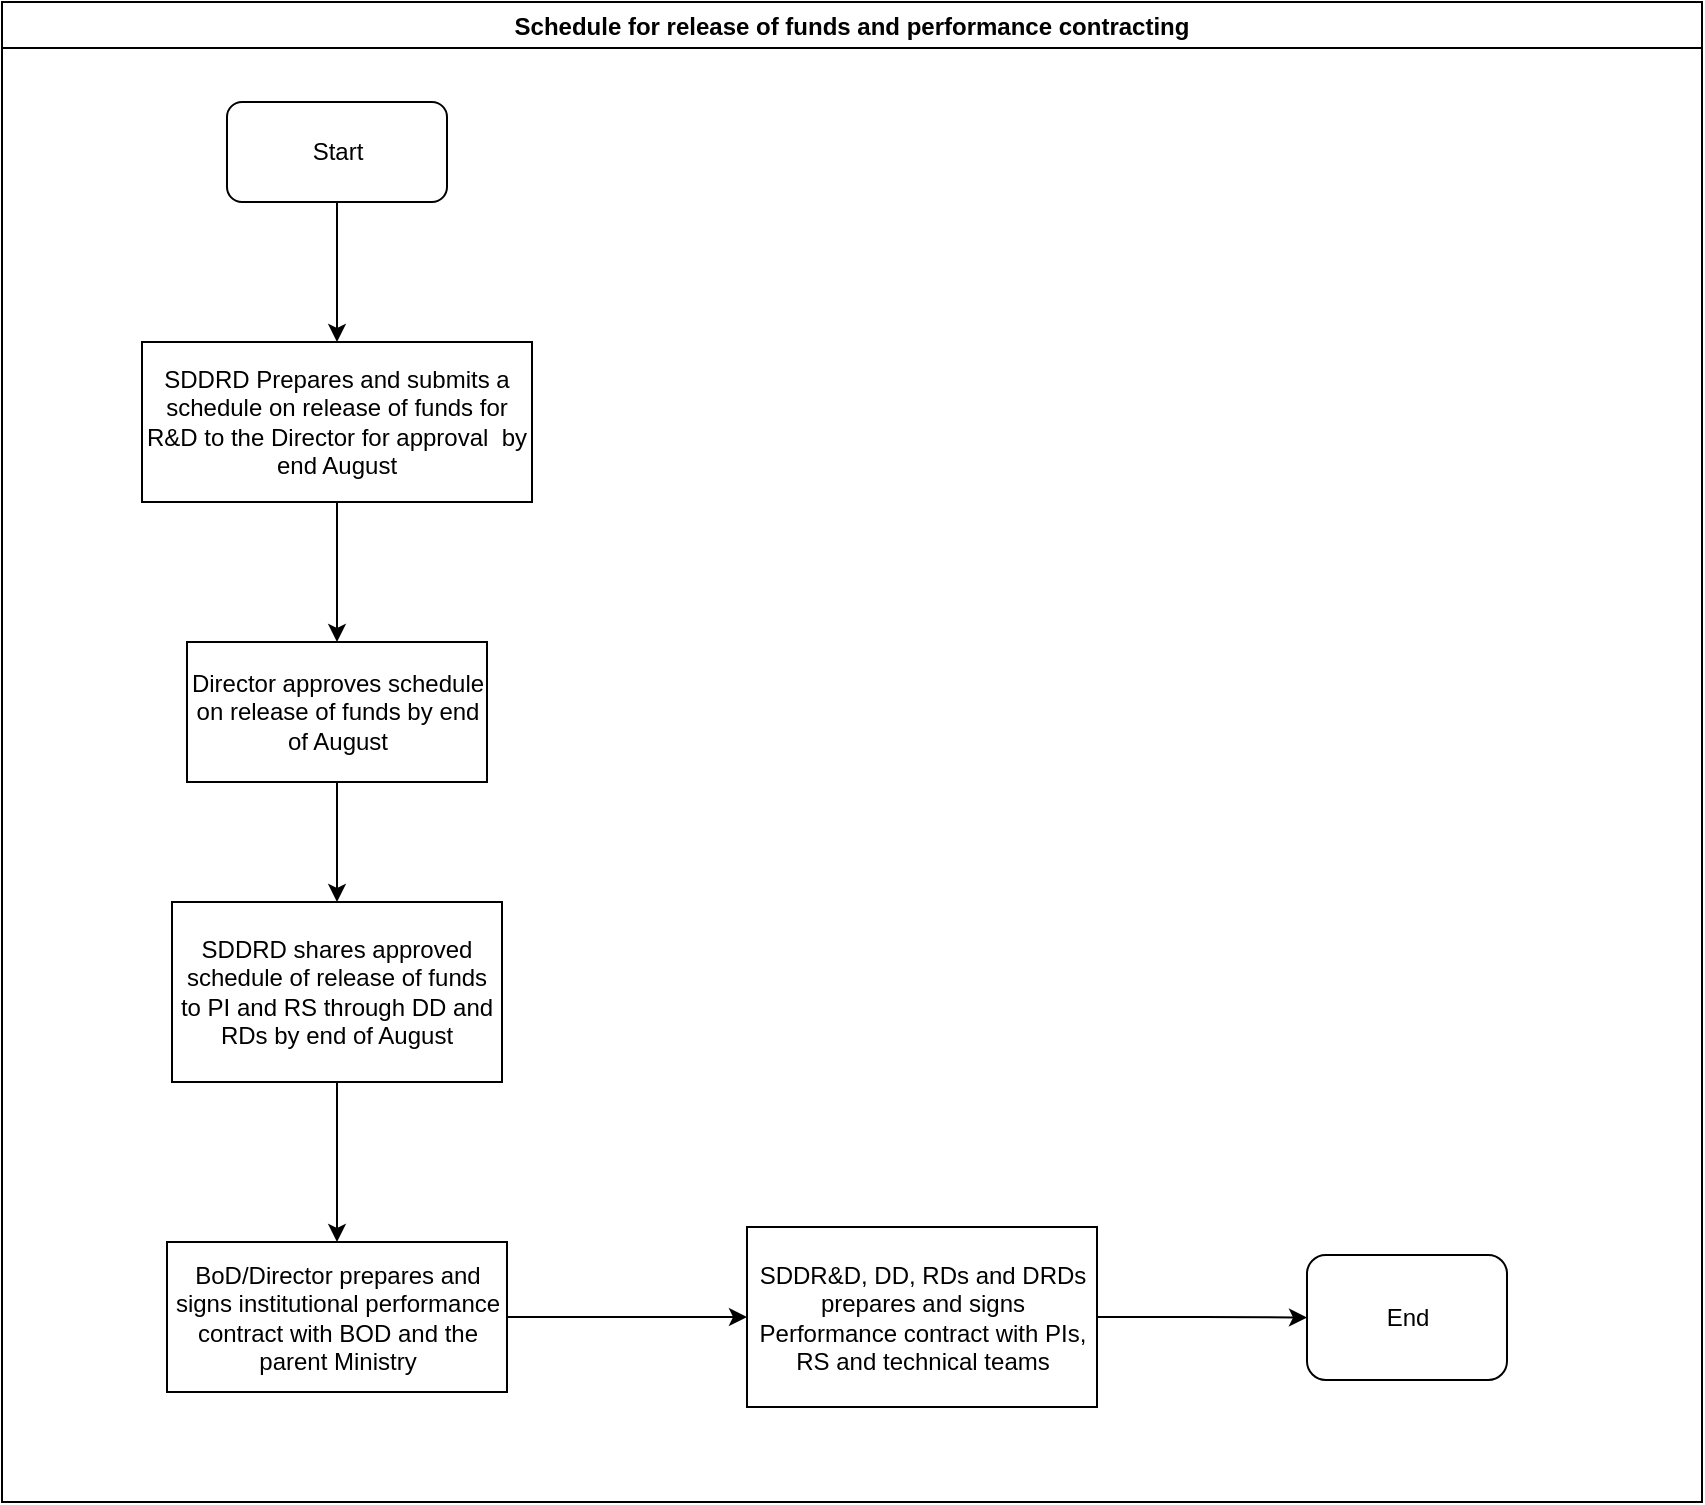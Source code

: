 <mxfile version="14.2.7" type="github">
  <diagram id="ledTK3Jc3U8G42aMWWrB" name="Page-1">
    <mxGraphModel dx="1038" dy="547" grid="1" gridSize="10" guides="1" tooltips="1" connect="1" arrows="1" fold="1" page="1" pageScale="1" pageWidth="1169" pageHeight="827" math="0" shadow="0">
      <root>
        <mxCell id="0" />
        <mxCell id="1" parent="0" />
        <mxCell id="XpzHF-PTDB18xO61Rv8e-2" value="Schedule for release of funds and performance contracting" style="swimlane;" vertex="1" parent="1">
          <mxGeometry x="10" y="10" width="850" height="750" as="geometry" />
        </mxCell>
        <mxCell id="XpzHF-PTDB18xO61Rv8e-3" value="Start" style="rounded=1;whiteSpace=wrap;html=1;" vertex="1" parent="XpzHF-PTDB18xO61Rv8e-2">
          <mxGeometry x="112.5" y="50" width="110" height="50" as="geometry" />
        </mxCell>
        <mxCell id="XpzHF-PTDB18xO61Rv8e-6" value="SDDRD Prepares and submits a schedule on release of funds for R&amp;amp;D to the Director for approval&amp;nbsp; by end August" style="rounded=0;whiteSpace=wrap;html=1;" vertex="1" parent="XpzHF-PTDB18xO61Rv8e-2">
          <mxGeometry x="70" y="170" width="195" height="80" as="geometry" />
        </mxCell>
        <mxCell id="XpzHF-PTDB18xO61Rv8e-5" value="" style="edgeStyle=orthogonalEdgeStyle;rounded=0;orthogonalLoop=1;jettySize=auto;html=1;" edge="1" parent="XpzHF-PTDB18xO61Rv8e-2" source="XpzHF-PTDB18xO61Rv8e-3" target="XpzHF-PTDB18xO61Rv8e-6">
          <mxGeometry relative="1" as="geometry">
            <mxPoint x="167.5" y="175" as="targetPoint" />
          </mxGeometry>
        </mxCell>
        <mxCell id="XpzHF-PTDB18xO61Rv8e-7" value="Director approves schedule on release of funds by end of August" style="whiteSpace=wrap;html=1;rounded=0;" vertex="1" parent="XpzHF-PTDB18xO61Rv8e-2">
          <mxGeometry x="92.5" y="320" width="150" height="70" as="geometry" />
        </mxCell>
        <mxCell id="XpzHF-PTDB18xO61Rv8e-8" value="" style="edgeStyle=orthogonalEdgeStyle;rounded=0;orthogonalLoop=1;jettySize=auto;html=1;" edge="1" parent="XpzHF-PTDB18xO61Rv8e-2" source="XpzHF-PTDB18xO61Rv8e-6" target="XpzHF-PTDB18xO61Rv8e-7">
          <mxGeometry relative="1" as="geometry" />
        </mxCell>
        <mxCell id="XpzHF-PTDB18xO61Rv8e-9" value="SDDRD shares approved schedule of release of funds to PI and RS through DD and RDs by end of August" style="whiteSpace=wrap;html=1;rounded=0;" vertex="1" parent="XpzHF-PTDB18xO61Rv8e-2">
          <mxGeometry x="85" y="450" width="165" height="90" as="geometry" />
        </mxCell>
        <mxCell id="XpzHF-PTDB18xO61Rv8e-10" value="" style="edgeStyle=orthogonalEdgeStyle;rounded=0;orthogonalLoop=1;jettySize=auto;html=1;" edge="1" parent="XpzHF-PTDB18xO61Rv8e-2" source="XpzHF-PTDB18xO61Rv8e-7" target="XpzHF-PTDB18xO61Rv8e-9">
          <mxGeometry relative="1" as="geometry" />
        </mxCell>
        <mxCell id="XpzHF-PTDB18xO61Rv8e-13" value="SDDR&amp;amp;D, DD, RDs and DRDs prepares and signs Performance contract with PIs, RS and technical teams " style="whiteSpace=wrap;html=1;rounded=0;" vertex="1" parent="XpzHF-PTDB18xO61Rv8e-2">
          <mxGeometry x="372.5" y="612.5" width="175" height="90" as="geometry" />
        </mxCell>
        <mxCell id="XpzHF-PTDB18xO61Rv8e-17" value="End" style="rounded=1;whiteSpace=wrap;html=1;" vertex="1" parent="XpzHF-PTDB18xO61Rv8e-2">
          <mxGeometry x="652.5" y="626.5" width="100" height="62.5" as="geometry" />
        </mxCell>
        <mxCell id="XpzHF-PTDB18xO61Rv8e-16" value="" style="edgeStyle=orthogonalEdgeStyle;rounded=0;orthogonalLoop=1;jettySize=auto;html=1;entryX=0;entryY=0.5;entryDx=0;entryDy=0;" edge="1" parent="XpzHF-PTDB18xO61Rv8e-2" source="XpzHF-PTDB18xO61Rv8e-13" target="XpzHF-PTDB18xO61Rv8e-17">
          <mxGeometry relative="1" as="geometry">
            <mxPoint x="655" y="657.5" as="targetPoint" />
          </mxGeometry>
        </mxCell>
        <mxCell id="XpzHF-PTDB18xO61Rv8e-14" value="" style="edgeStyle=orthogonalEdgeStyle;rounded=0;orthogonalLoop=1;jettySize=auto;html=1;" edge="1" parent="1" source="XpzHF-PTDB18xO61Rv8e-11" target="XpzHF-PTDB18xO61Rv8e-13">
          <mxGeometry relative="1" as="geometry" />
        </mxCell>
        <mxCell id="XpzHF-PTDB18xO61Rv8e-11" value="BoD/Director prepares and signs institutional performance contract with BOD and the parent Ministry " style="whiteSpace=wrap;html=1;rounded=0;" vertex="1" parent="1">
          <mxGeometry x="92.5" y="630" width="170" height="75" as="geometry" />
        </mxCell>
        <mxCell id="XpzHF-PTDB18xO61Rv8e-12" value="" style="edgeStyle=orthogonalEdgeStyle;rounded=0;orthogonalLoop=1;jettySize=auto;html=1;" edge="1" parent="1" source="XpzHF-PTDB18xO61Rv8e-9" target="XpzHF-PTDB18xO61Rv8e-11">
          <mxGeometry relative="1" as="geometry" />
        </mxCell>
      </root>
    </mxGraphModel>
  </diagram>
</mxfile>

